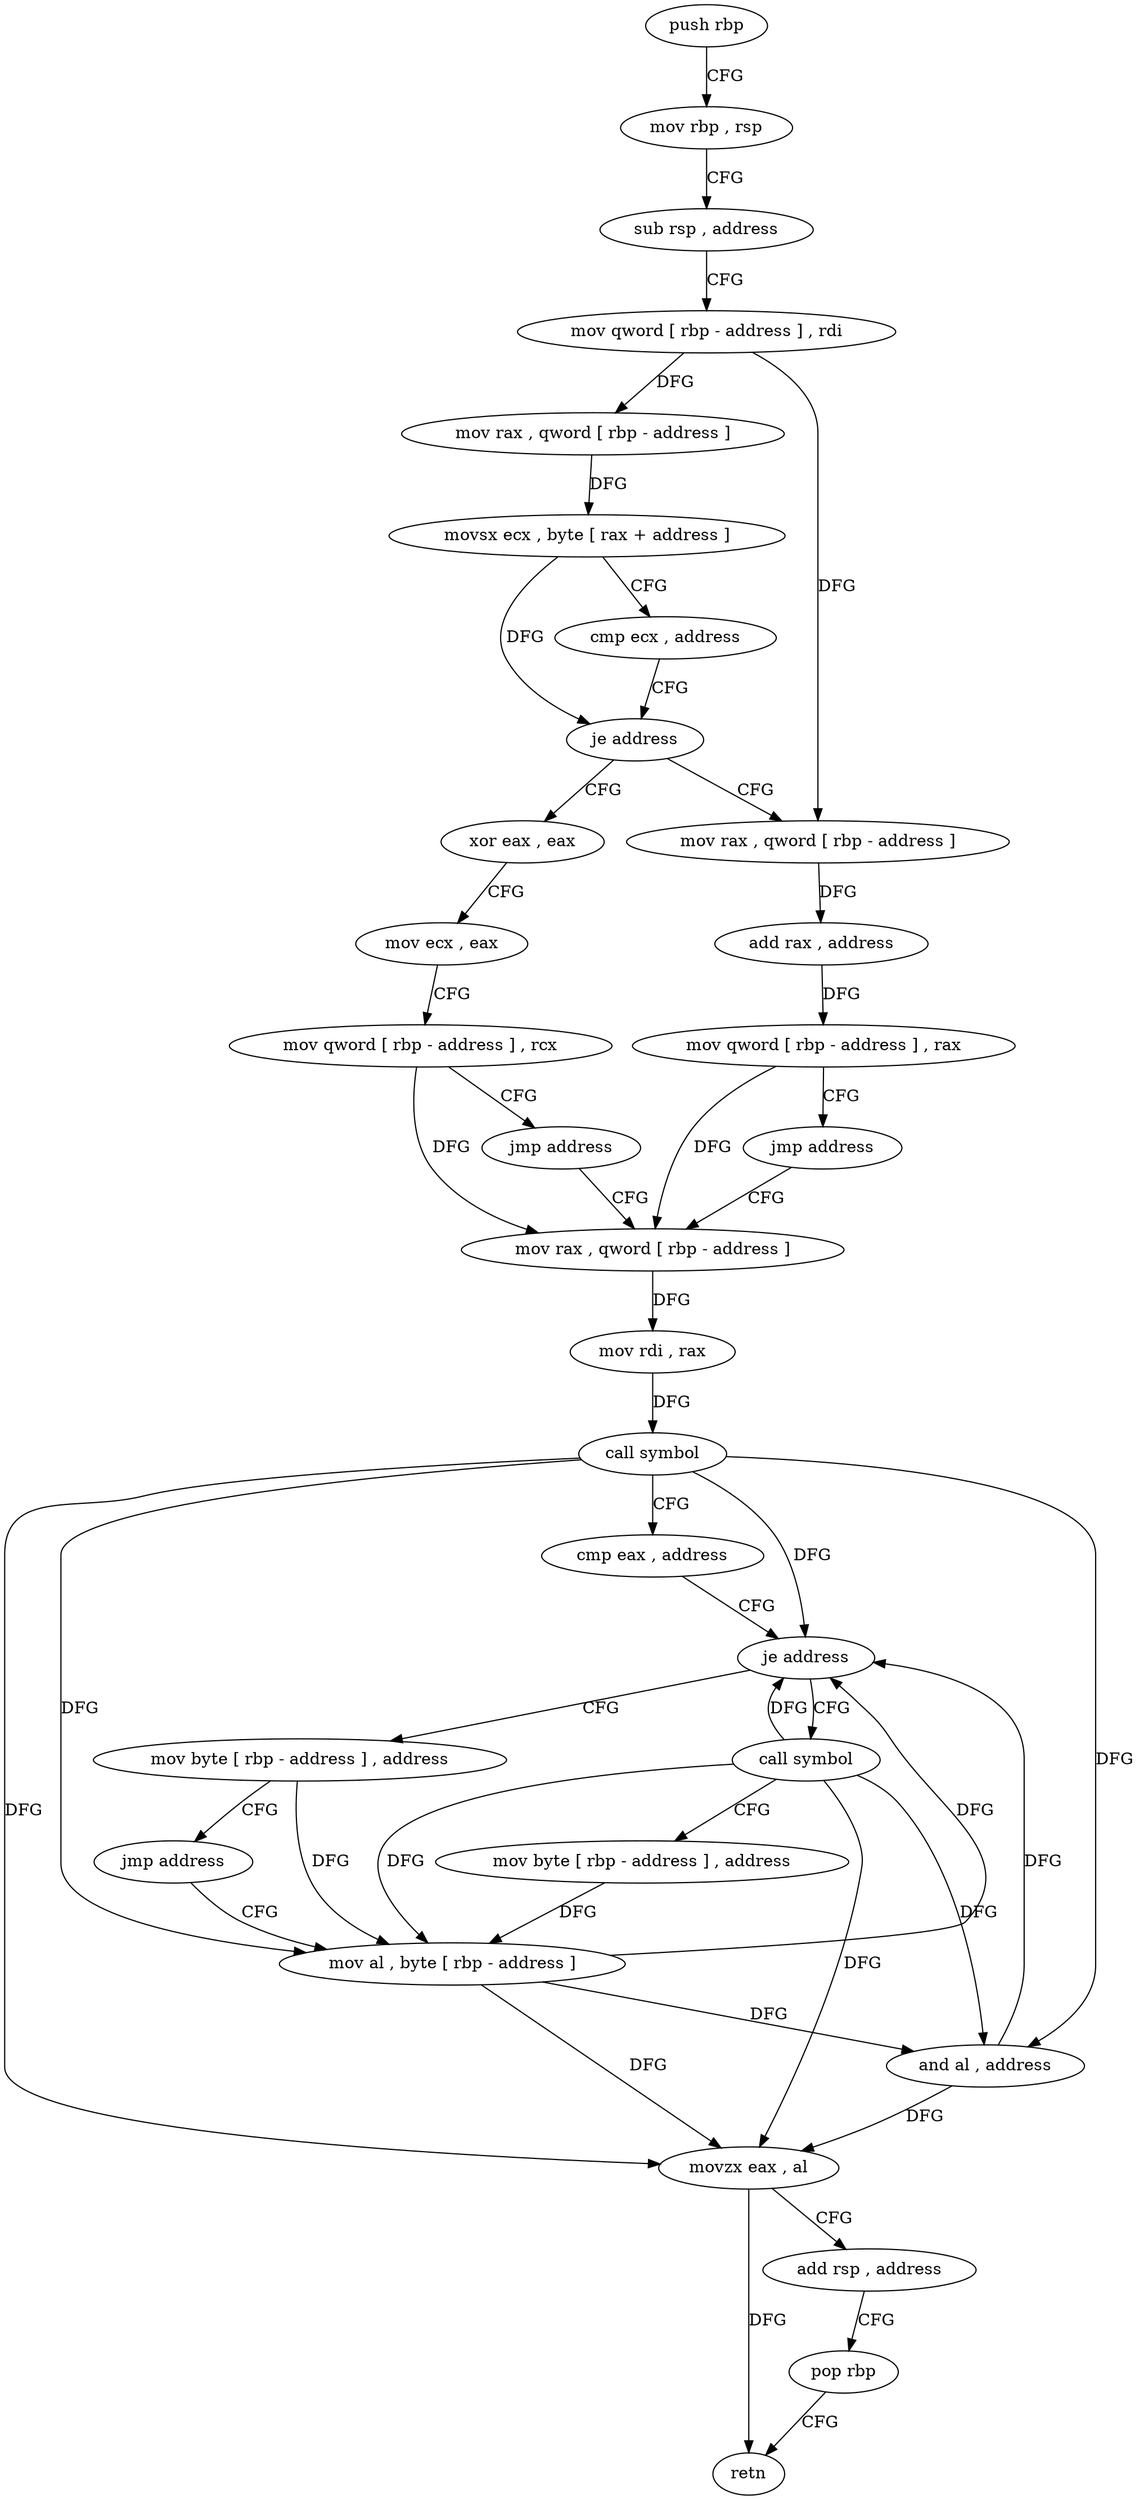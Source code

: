 digraph "func" {
"4275408" [label = "push rbp" ]
"4275409" [label = "mov rbp , rsp" ]
"4275412" [label = "sub rsp , address" ]
"4275416" [label = "mov qword [ rbp - address ] , rdi" ]
"4275420" [label = "mov rax , qword [ rbp - address ]" ]
"4275424" [label = "movsx ecx , byte [ rax + address ]" ]
"4275428" [label = "cmp ecx , address" ]
"4275431" [label = "je address" ]
"4275456" [label = "xor eax , eax" ]
"4275437" [label = "mov rax , qword [ rbp - address ]" ]
"4275458" [label = "mov ecx , eax" ]
"4275460" [label = "mov qword [ rbp - address ] , rcx" ]
"4275464" [label = "jmp address" ]
"4275469" [label = "mov rax , qword [ rbp - address ]" ]
"4275441" [label = "add rax , address" ]
"4275447" [label = "mov qword [ rbp - address ] , rax" ]
"4275451" [label = "jmp address" ]
"4275473" [label = "mov rdi , rax" ]
"4275476" [label = "call symbol" ]
"4275481" [label = "cmp eax , address" ]
"4275484" [label = "je address" ]
"4275499" [label = "call symbol" ]
"4275490" [label = "mov byte [ rbp - address ] , address" ]
"4275504" [label = "mov byte [ rbp - address ] , address" ]
"4275508" [label = "mov al , byte [ rbp - address ]" ]
"4275494" [label = "jmp address" ]
"4275511" [label = "and al , address" ]
"4275513" [label = "movzx eax , al" ]
"4275516" [label = "add rsp , address" ]
"4275520" [label = "pop rbp" ]
"4275521" [label = "retn" ]
"4275408" -> "4275409" [ label = "CFG" ]
"4275409" -> "4275412" [ label = "CFG" ]
"4275412" -> "4275416" [ label = "CFG" ]
"4275416" -> "4275420" [ label = "DFG" ]
"4275416" -> "4275437" [ label = "DFG" ]
"4275420" -> "4275424" [ label = "DFG" ]
"4275424" -> "4275428" [ label = "CFG" ]
"4275424" -> "4275431" [ label = "DFG" ]
"4275428" -> "4275431" [ label = "CFG" ]
"4275431" -> "4275456" [ label = "CFG" ]
"4275431" -> "4275437" [ label = "CFG" ]
"4275456" -> "4275458" [ label = "CFG" ]
"4275437" -> "4275441" [ label = "DFG" ]
"4275458" -> "4275460" [ label = "CFG" ]
"4275460" -> "4275464" [ label = "CFG" ]
"4275460" -> "4275469" [ label = "DFG" ]
"4275464" -> "4275469" [ label = "CFG" ]
"4275469" -> "4275473" [ label = "DFG" ]
"4275441" -> "4275447" [ label = "DFG" ]
"4275447" -> "4275451" [ label = "CFG" ]
"4275447" -> "4275469" [ label = "DFG" ]
"4275451" -> "4275469" [ label = "CFG" ]
"4275473" -> "4275476" [ label = "DFG" ]
"4275476" -> "4275481" [ label = "CFG" ]
"4275476" -> "4275484" [ label = "DFG" ]
"4275476" -> "4275508" [ label = "DFG" ]
"4275476" -> "4275511" [ label = "DFG" ]
"4275476" -> "4275513" [ label = "DFG" ]
"4275481" -> "4275484" [ label = "CFG" ]
"4275484" -> "4275499" [ label = "CFG" ]
"4275484" -> "4275490" [ label = "CFG" ]
"4275499" -> "4275504" [ label = "CFG" ]
"4275499" -> "4275484" [ label = "DFG" ]
"4275499" -> "4275508" [ label = "DFG" ]
"4275499" -> "4275511" [ label = "DFG" ]
"4275499" -> "4275513" [ label = "DFG" ]
"4275490" -> "4275494" [ label = "CFG" ]
"4275490" -> "4275508" [ label = "DFG" ]
"4275504" -> "4275508" [ label = "DFG" ]
"4275508" -> "4275511" [ label = "DFG" ]
"4275508" -> "4275484" [ label = "DFG" ]
"4275508" -> "4275513" [ label = "DFG" ]
"4275494" -> "4275508" [ label = "CFG" ]
"4275511" -> "4275513" [ label = "DFG" ]
"4275511" -> "4275484" [ label = "DFG" ]
"4275513" -> "4275516" [ label = "CFG" ]
"4275513" -> "4275521" [ label = "DFG" ]
"4275516" -> "4275520" [ label = "CFG" ]
"4275520" -> "4275521" [ label = "CFG" ]
}
